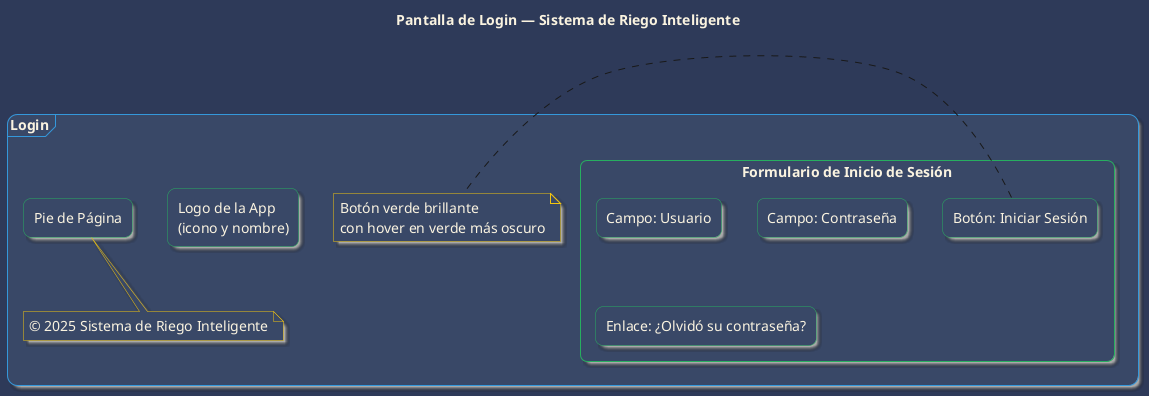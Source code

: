 @startuml
skinparam backgroundColor #2E3A59
skinparam defaultFontName "Verdana"
skinparam defaultFontSize 14
skinparam defaultFontColor #FAF3E0
skinparam shadowing true

skinparam rectangle {
  BackgroundColor #394867
  BorderColor #27AE60
  FontColor #FAF3E0
  RoundCorner 15
}

skinparam frame {
  BackgroundColor #394867
  BorderColor #3498DB
  FontColor #FAF3E0
  RoundCorner 20
}

skinparam note {
  BackgroundColor #394867
  BorderColor #F1C40F
  FontColor #FAF3E0
}

title Pantalla de Login — Sistema de Riego Inteligente

frame "Login" {

  rectangle "Logo de la App\n(icono y nombre)" as Logo
  rectangle "Formulario de Inicio de Sesión" {
    rectangle "Campo: Usuario" as UserField
    rectangle "Campo: Contraseña" as PassField
    rectangle "Botón: Iniciar Sesión" as LoginBtn
    rectangle "Enlace: ¿Olvidó su contraseña?" as ForgotLink
  }

  rectangle "Pie de Página" as Footer

  note right of LoginBtn
    Botón verde brillante
    con hover en verde más oscuro
  end note

  note bottom of Footer
    © 2025 Sistema de Riego Inteligente
  end note
}

@enduml

